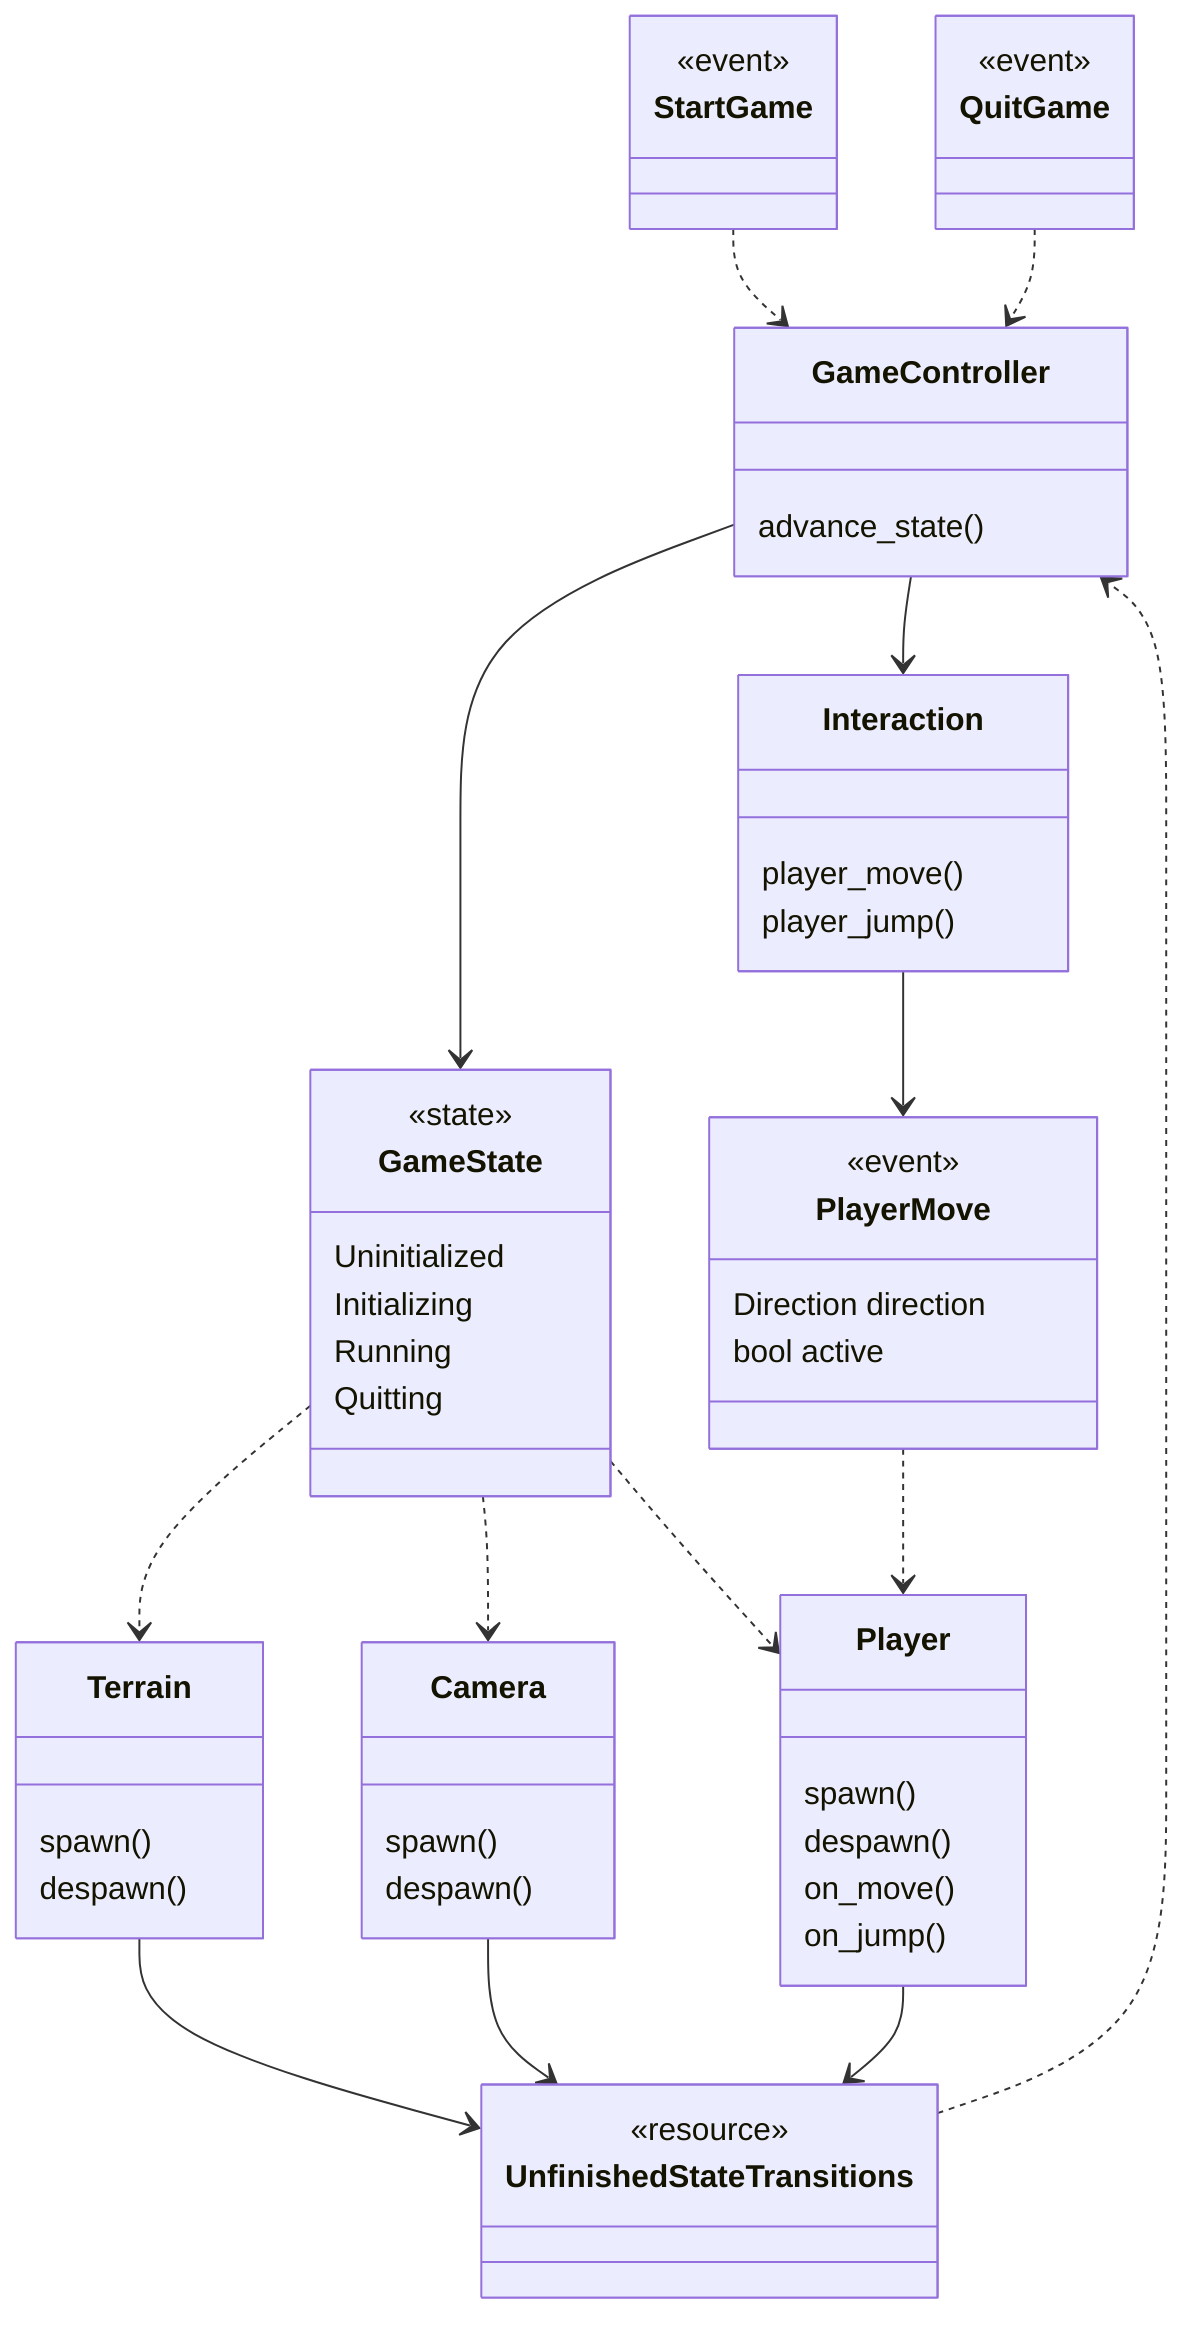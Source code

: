 %% Mermaid class diagram
classDiagram
    class GameController {
        advance_state()
    }
    class Terrain {
        spawn()
        despawn()
    }
    class Camera {
        spawn()
        despawn()
    }
    class Player {
        spawn()
        despawn()
        on_move()
        on_jump()
    }
    class Interaction {
        player_move()
        player_jump()
    }
    class GameState {
        <<state>>
        Uninitialized
        Initializing
        Running
        Quitting
    }
    class PlayerMove {
        <<event>>
        Direction direction
        bool active
    }
    class UnfinishedStateTransitions {
        <<resource>>
    }
    class StartGame {
        <<event>>
    }
    class QuitGame{
        <<event>>
    }
    GameController --> Interaction
    GameController --> GameState
    GameState ..> Terrain
    GameState ..> Camera
    GameState ..> Player
    Interaction --> PlayerMove
    PlayerMove ..> Player
    Terrain --> UnfinishedStateTransitions
    Camera --> UnfinishedStateTransitions
    Player --> UnfinishedStateTransitions
    UnfinishedStateTransitions ..> GameController
    StartGame ..> GameController
    QuitGame..> GameController